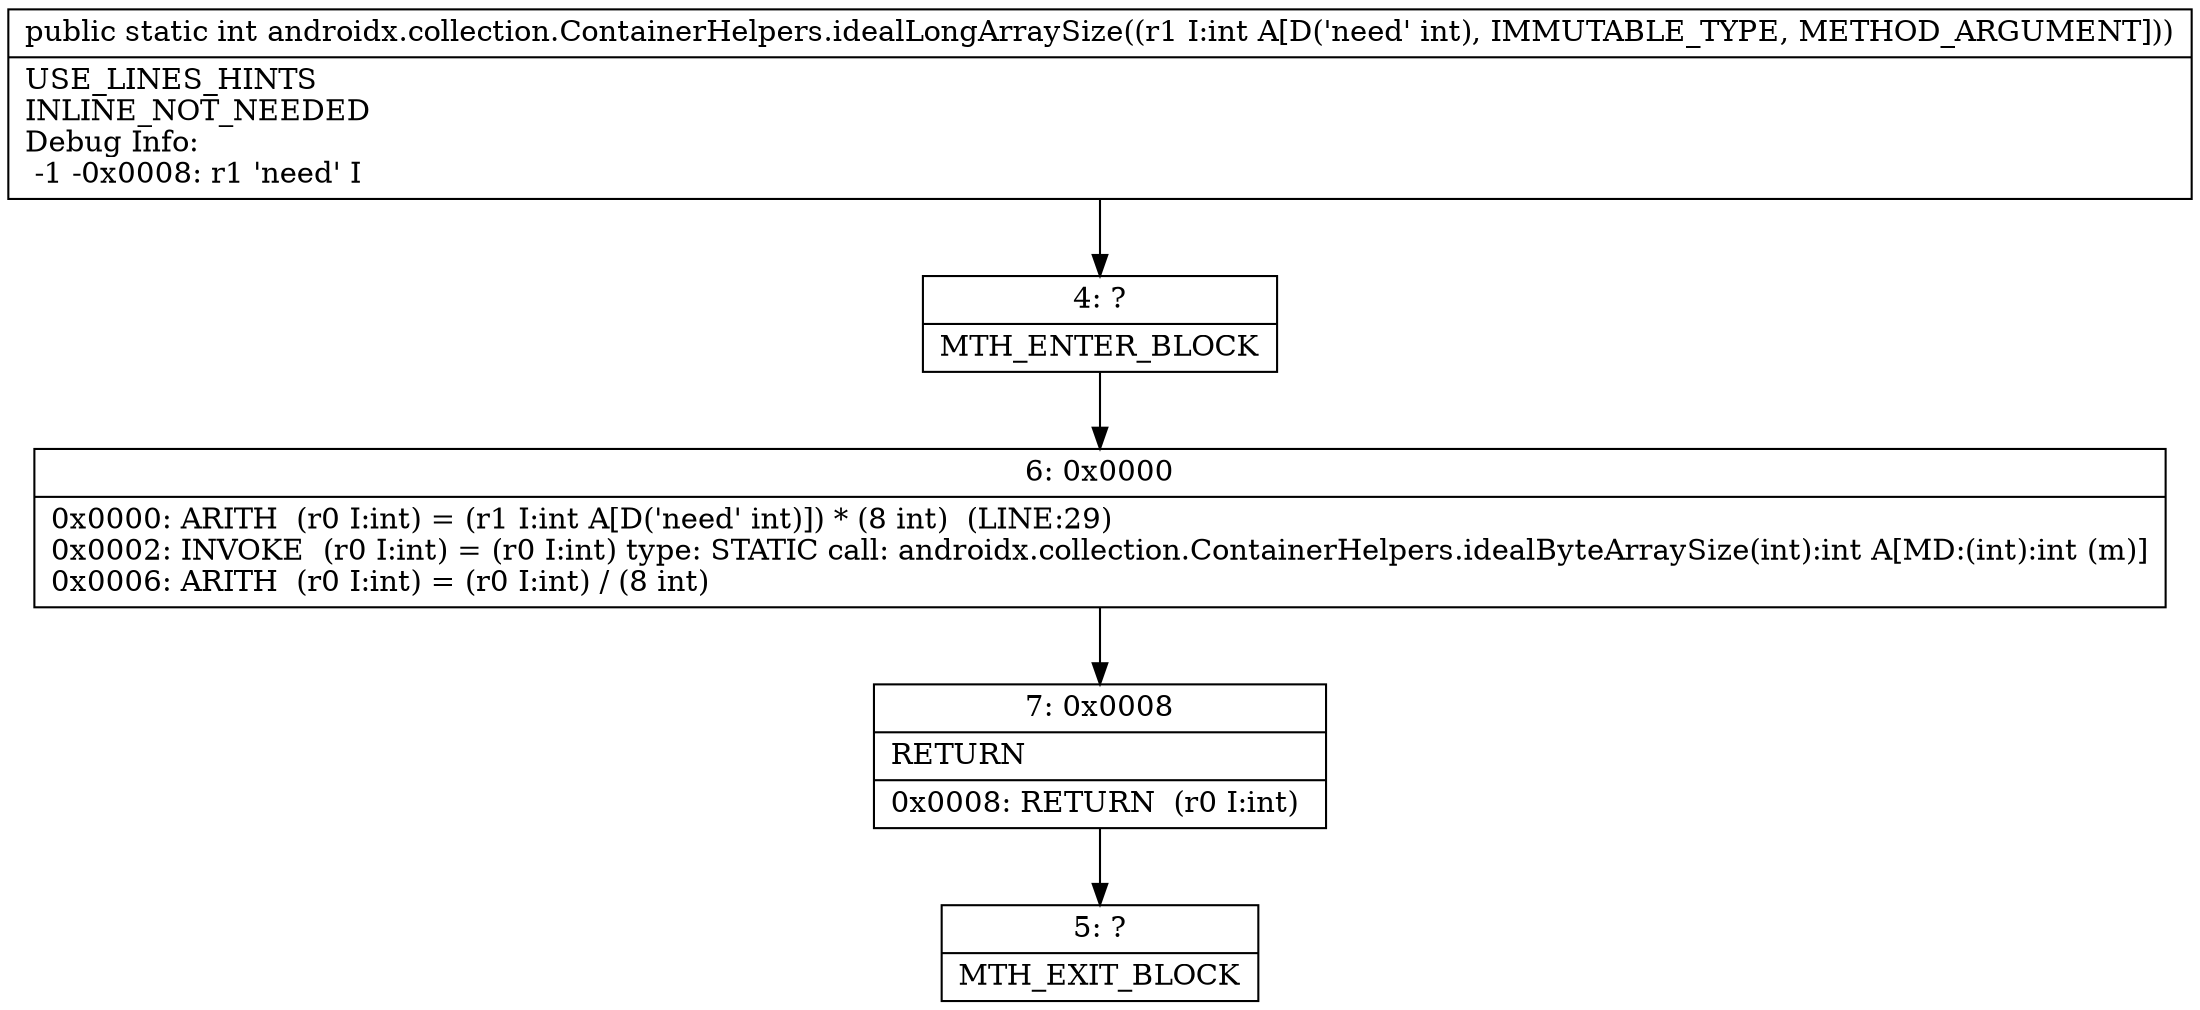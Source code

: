 digraph "CFG forandroidx.collection.ContainerHelpers.idealLongArraySize(I)I" {
Node_4 [shape=record,label="{4\:\ ?|MTH_ENTER_BLOCK\l}"];
Node_6 [shape=record,label="{6\:\ 0x0000|0x0000: ARITH  (r0 I:int) = (r1 I:int A[D('need' int)]) * (8 int)  (LINE:29)\l0x0002: INVOKE  (r0 I:int) = (r0 I:int) type: STATIC call: androidx.collection.ContainerHelpers.idealByteArraySize(int):int A[MD:(int):int (m)]\l0x0006: ARITH  (r0 I:int) = (r0 I:int) \/ (8 int) \l}"];
Node_7 [shape=record,label="{7\:\ 0x0008|RETURN\l|0x0008: RETURN  (r0 I:int) \l}"];
Node_5 [shape=record,label="{5\:\ ?|MTH_EXIT_BLOCK\l}"];
MethodNode[shape=record,label="{public static int androidx.collection.ContainerHelpers.idealLongArraySize((r1 I:int A[D('need' int), IMMUTABLE_TYPE, METHOD_ARGUMENT]))  | USE_LINES_HINTS\lINLINE_NOT_NEEDED\lDebug Info:\l  \-1 \-0x0008: r1 'need' I\l}"];
MethodNode -> Node_4;Node_4 -> Node_6;
Node_6 -> Node_7;
Node_7 -> Node_5;
}

